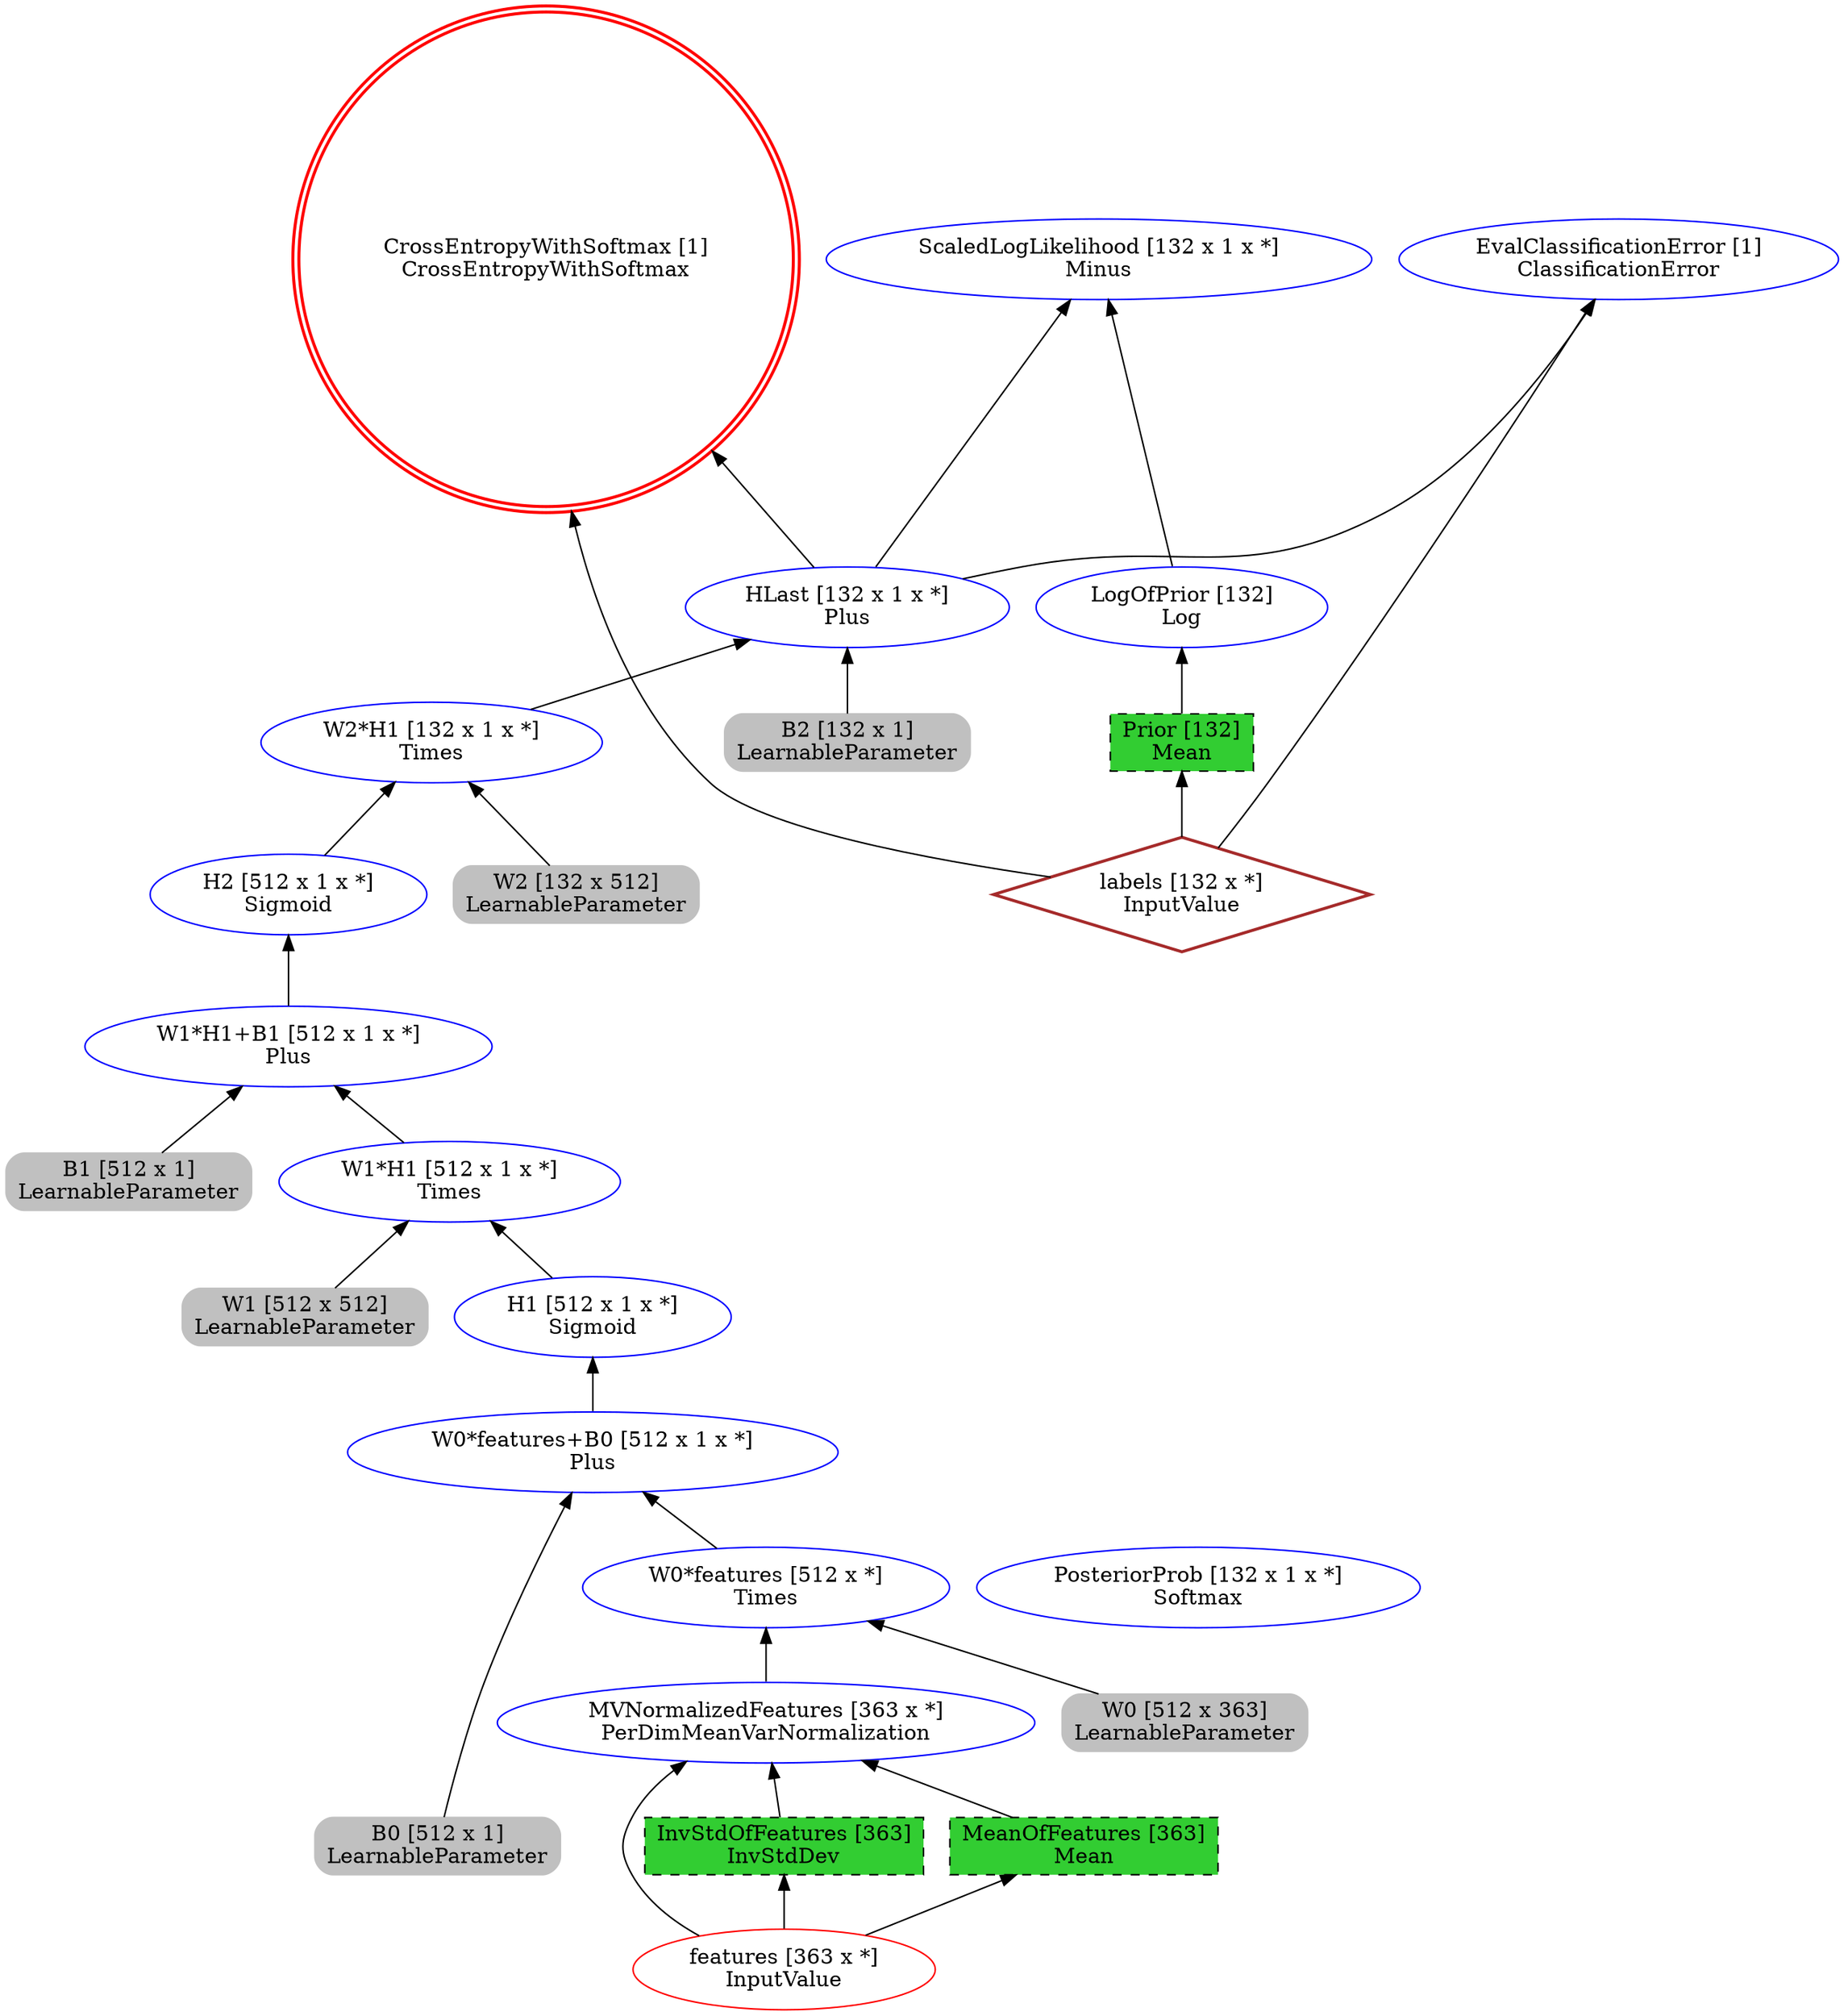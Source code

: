  strict digraph {
 rankdir = BT ;  
 // special nodes 
 node [ shape = box     , color = gray , style = "filled, rounded"  ]; "B0" "B1" "B2" "W0" "W1" "W2" ; 
 node [ shape = ellipse , color = red  , fillcolor = white ]; "features" ; 
 node [ shape = diamond, color = brown, style = bold ] ;  "labels" ; 
 node [ shape = doublecircle , color =  red , fillcolor = white  ]; "CrossEntropyWithSoftmax" ; 
 node [ shape = box    , color = black, style = "dashed, filled",  fillcolor= limegreen ] ;"InvStdOfFeatures" "MeanOfFeatures" "Prior" ; 
   node [ shape = ellipse, color = blue, fillcolor = white, style = solid ];  
 
// add labels and operation name
  "B0" [ label = "B0 [512 x 1]\nLearnableParameter" ] ;
  "B1" [ label = "B1 [512 x 1]\nLearnableParameter" ] ;
  "B2" [ label = "B2 [132 x 1]\nLearnableParameter" ] ;
  "CrossEntropyWithSoftmax" [ label = "CrossEntropyWithSoftmax [1]\nCrossEntropyWithSoftmax" ] ;
  "EvalClassificationError" [ label = "EvalClassificationError [1]\nClassificationError" ] ;
  "features" [ label = "features [363 x *]\nInputValue" ] ;
  "H1" [ label = "H1 [512 x 1 x *]\nSigmoid" ] ;
  "H2" [ label = "H2 [512 x 1 x *]\nSigmoid" ] ;
  "HLast" [ label = "HLast [132 x 1 x *]\nPlus" ] ;
  "InvStdOfFeatures" [ label = "InvStdOfFeatures [363]\nInvStdDev" ] ;
  "labels" [ label = "labels [132 x *]\nInputValue" ] ;
  "LogOfPrior" [ label = "LogOfPrior [132]\nLog" ] ;
  "MeanOfFeatures" [ label = "MeanOfFeatures [363]\nMean" ] ;
  "MVNormalizedFeatures" [ label = "MVNormalizedFeatures [363 x *]\nPerDimMeanVarNormalization" ] ;
  "PosteriorProb" [ label = "PosteriorProb [132 x 1 x *]\nSoftmax" ] ;
  "Prior" [ label = "Prior [132]\nMean" ] ;
  "ScaledLogLikelihood" [ label = "ScaledLogLikelihood [132 x 1 x *]\nMinus" ] ;
  "W0" [ label = "W0 [512 x 363]\nLearnableParameter" ] ;
  "W0*features" [ label = "W0*features [512 x *]\nTimes" ] ;
  "W0*features+B0" [ label = "W0*features+B0 [512 x 1 x *]\nPlus" ] ;
  "W1" [ label = "W1 [512 x 512]\nLearnableParameter" ] ;
  "W1*H1" [ label = "W1*H1 [512 x 1 x *]\nTimes" ] ;
  "W1*H1+B1" [ label = "W1*H1+B1 [512 x 1 x *]\nPlus" ] ;
  "W2" [ label = "W2 [132 x 512]\nLearnableParameter" ] ;
  "W2*H1" [ label = "W2*H1 [132 x 1 x *]\nTimes" ] ;
 subgraph {
 		 rank=source ;  "features"  
}
 subgraph {
 		 rank=sink ;  "CrossEntropyWithSoftmax" "ScaledLogLikelihood" "EvalClassificationError"  
}
 "labels" -> "CrossEntropyWithSoftmax" ; 
 "HLast" -> "CrossEntropyWithSoftmax" ; 
 "W2*H1" -> "HLast" ; 
 "B2" -> "HLast" ; 
 "W2" -> "W2*H1" ; 
 "H2" -> "W2*H1" ; 
 "W1*H1+B1" -> "H2" ; 
 "W1*H1" -> "W1*H1+B1" ; 
 "B1" -> "W1*H1+B1" ; 
 "W1" -> "W1*H1" ; 
 "H1" -> "W1*H1" ; 
 "W0*features+B0" -> "H1" ; 
 "W0*features" -> "W0*features+B0" ; 
 "B0" -> "W0*features+B0" ; 
 "W0" -> "W0*features" ; 
 "MVNormalizedFeatures" -> "W0*features" ; 
 "features" -> "MVNormalizedFeatures" ; 
 "MeanOfFeatures" -> "MVNormalizedFeatures" ; 
 "InvStdOfFeatures" -> "MVNormalizedFeatures" ; 
 "features" -> "InvStdOfFeatures" ; 
 "features" -> "MeanOfFeatures" ; 
 "labels" -> "EvalClassificationError" ; 
 "HLast" -> "EvalClassificationError" ; 
 "HLast" -> "ScaledLogLikelihood" ; 
 "LogOfPrior" -> "ScaledLogLikelihood" ; 
 "Prior" -> "LogOfPrior" ; 
 "labels" -> "Prior" ; 
 
}

